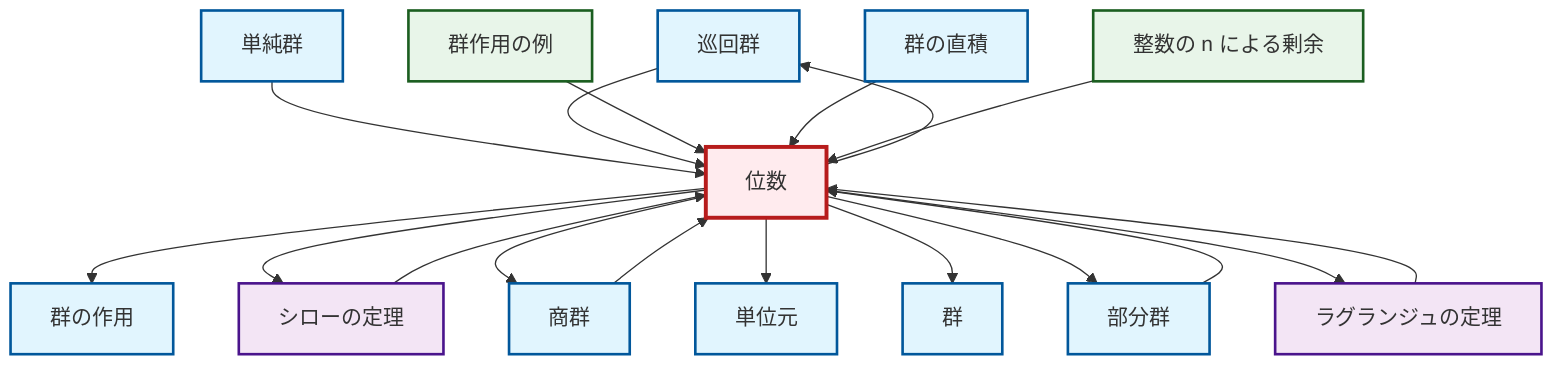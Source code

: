 graph TD
    classDef definition fill:#e1f5fe,stroke:#01579b,stroke-width:2px
    classDef theorem fill:#f3e5f5,stroke:#4a148c,stroke-width:2px
    classDef axiom fill:#fff3e0,stroke:#e65100,stroke-width:2px
    classDef example fill:#e8f5e9,stroke:#1b5e20,stroke-width:2px
    classDef current fill:#ffebee,stroke:#b71c1c,stroke-width:3px
    def-cyclic-group["巡回群"]:::definition
    def-group["群"]:::definition
    def-quotient-group["商群"]:::definition
    thm-sylow["シローの定理"]:::theorem
    ex-group-action-examples["群作用の例"]:::example
    ex-quotient-integers-mod-n["整数の n による剰余"]:::example
    def-group-action["群の作用"]:::definition
    def-direct-product["群の直積"]:::definition
    def-simple-group["単純群"]:::definition
    def-order["位数"]:::definition
    thm-lagrange["ラグランジュの定理"]:::theorem
    def-identity-element["単位元"]:::definition
    def-subgroup["部分群"]:::definition
    def-simple-group --> def-order
    def-order --> def-group-action
    def-order --> def-cyclic-group
    def-cyclic-group --> def-order
    def-order --> thm-sylow
    ex-group-action-examples --> def-order
    def-order --> def-quotient-group
    def-quotient-group --> def-order
    def-subgroup --> def-order
    def-direct-product --> def-order
    thm-sylow --> def-order
    def-order --> def-identity-element
    def-order --> def-group
    def-order --> def-subgroup
    ex-quotient-integers-mod-n --> def-order
    thm-lagrange --> def-order
    def-order --> thm-lagrange
    class def-order current